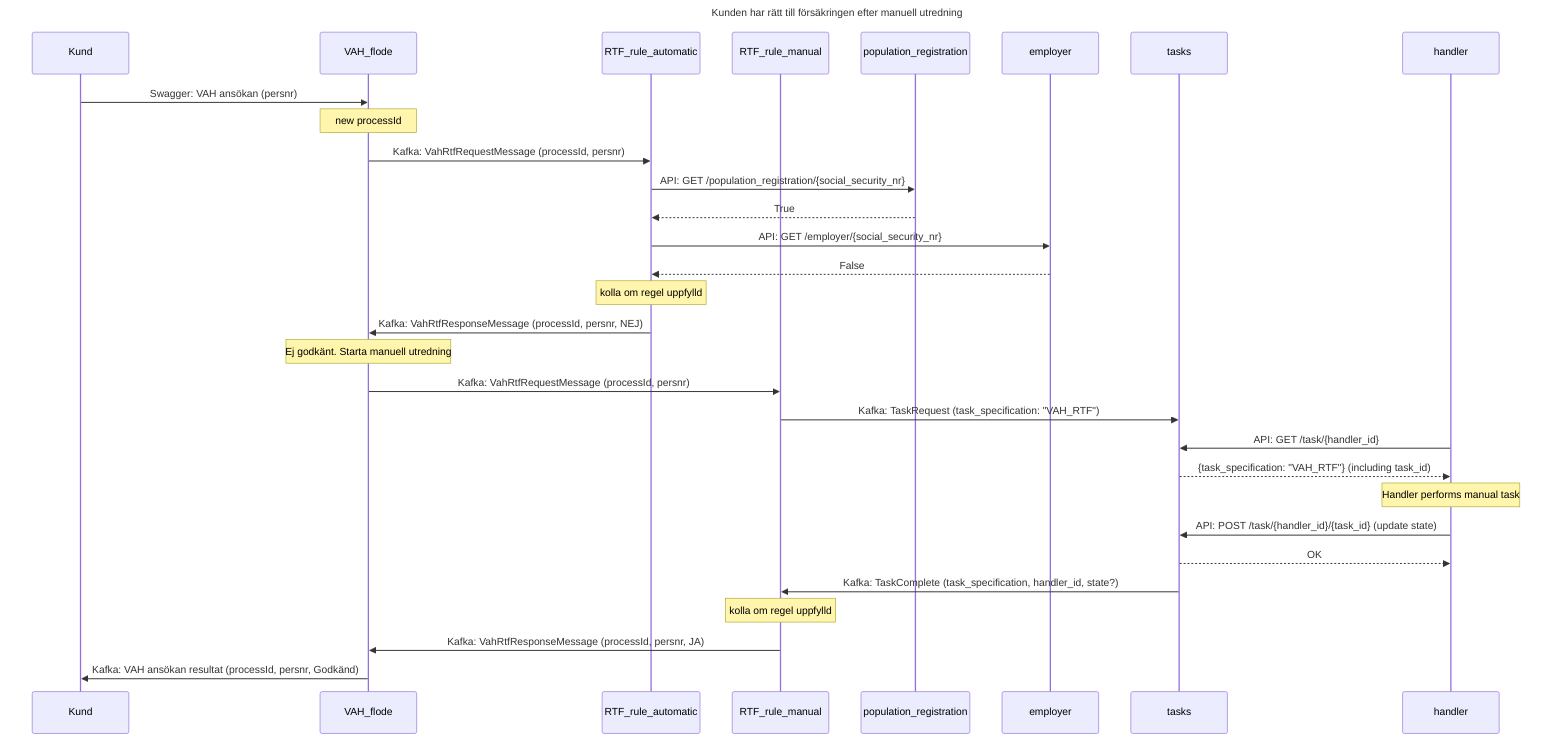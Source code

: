 sequenceDiagram
    title Kunden har rätt till försäkringen efter manuell utredning
    participant Kund
    participant VAH_flode
    participant RTF_rule_automatic
    participant RTF_rule_manual
    participant population_registration
    participant employer
    participant tasks
    participant handler

    Kund ->> VAH_flode: Swagger: VAH ansökan (persnr)
    note over VAH_flode: new processId
    VAH_flode ->> RTF_rule_automatic: Kafka: VahRtfRequestMessage (processId, persnr)
    RTF_rule_automatic ->> population_registration: API: GET /population_registration/{social_security_nr}
    population_registration -->> RTF_rule_automatic: True
    RTF_rule_automatic ->> employer: API:  GET /employer/{social_security_nr}
    employer -->> RTF_rule_automatic: False
    note over RTF_rule_automatic: kolla om regel uppfylld
    RTF_rule_automatic ->> VAH_flode: Kafka: VahRtfResponseMessage (processId, persnr, NEJ)
    note over VAH_flode: Ej godkänt. Starta manuell utredning
    VAH_flode ->> RTF_rule_manual: Kafka: VahRtfRequestMessage (processId, persnr)
    RTF_rule_manual ->> tasks: Kafka: TaskRequest (task_specification: "VAH_RTF")
    handler ->> tasks: API: GET /task/{handler_id}
    tasks -->> handler: {task_specification: "VAH_RTF"} (including task_id)
    note over handler: Handler performs manual task
    handler ->> tasks: API: POST /task/{handler_id}/{task_id} (update state)
    tasks -->> handler: OK
    tasks ->> RTF_rule_manual: Kafka: TaskComplete (task_specification, handler_id, state?)
    note over RTF_rule_manual: kolla om regel uppfylld
    RTF_rule_manual ->> VAH_flode: Kafka: VahRtfResponseMessage (processId, persnr, JA)
    VAH_flode ->> Kund: Kafka: VAH ansökan resultat (processId, persnr, Godkänd)